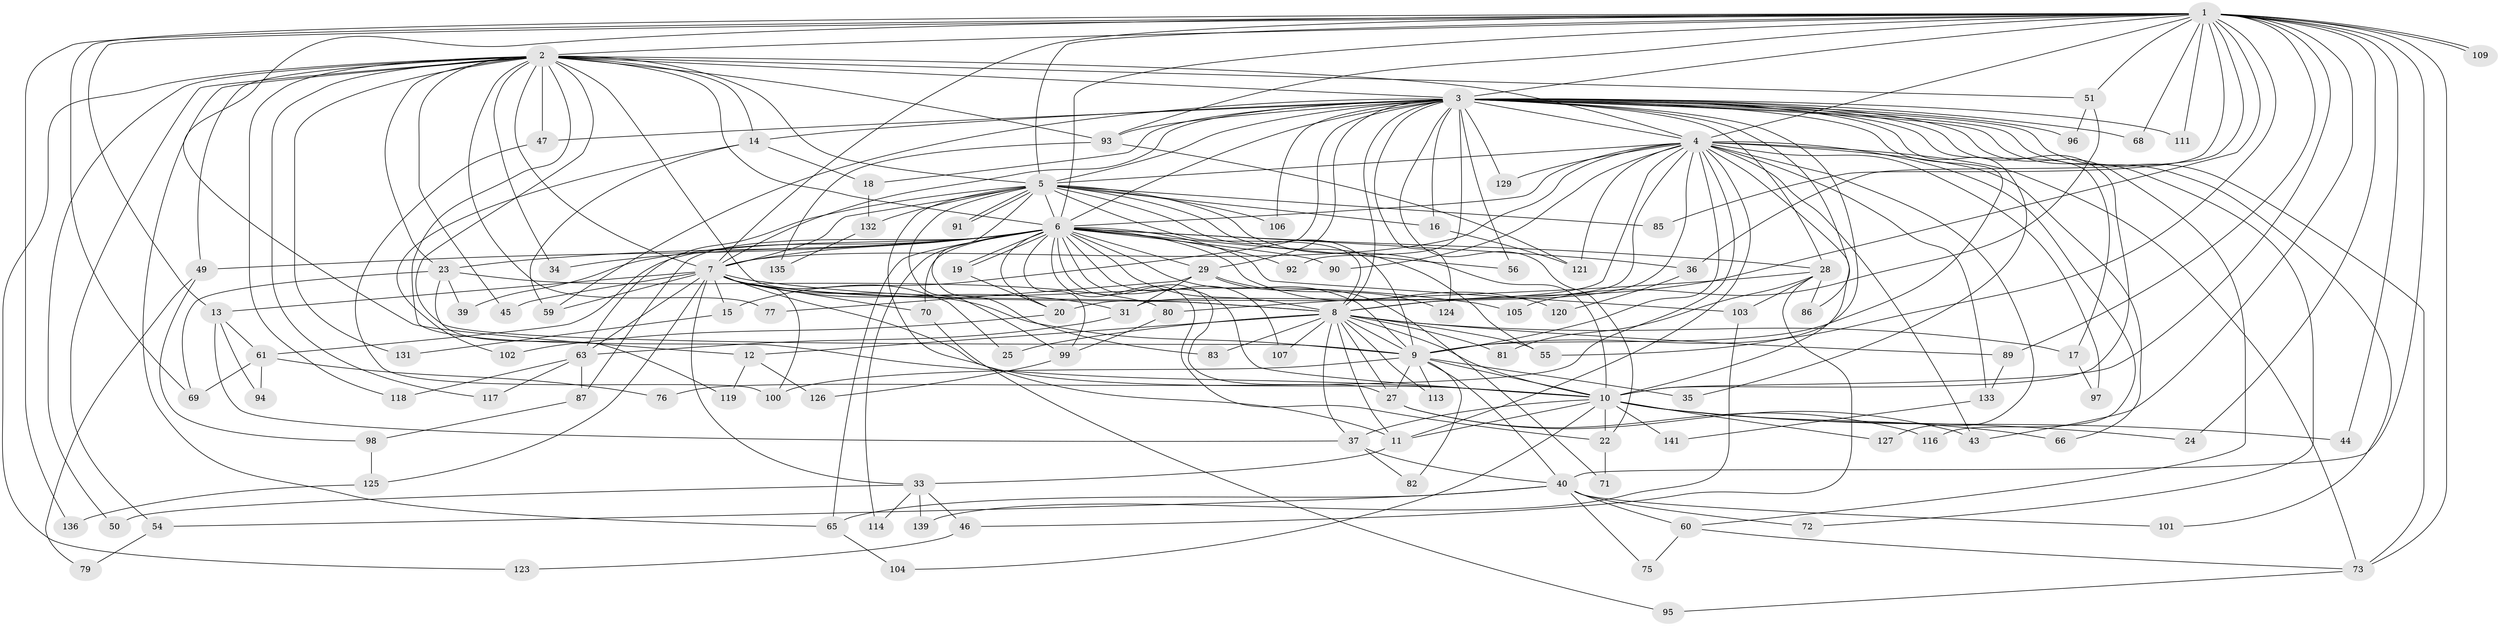 // original degree distribution, {27: 0.007042253521126761, 25: 0.014084507042253521, 38: 0.007042253521126761, 19: 0.014084507042253521, 22: 0.007042253521126761, 35: 0.007042253521126761, 18: 0.007042253521126761, 17: 0.007042253521126761, 5: 0.04929577464788732, 4: 0.11267605633802817, 3: 0.19718309859154928, 6: 0.028169014084507043, 2: 0.528169014084507, 7: 0.007042253521126761, 9: 0.007042253521126761}
// Generated by graph-tools (version 1.1) at 2025/11/02/27/25 16:11:07]
// undirected, 111 vertices, 267 edges
graph export_dot {
graph [start="1"]
  node [color=gray90,style=filled];
  1 [super="+26"];
  2 [super="+30"];
  3 [super="+53"];
  4 [super="+62"];
  5 [super="+78"];
  6 [super="+42"];
  7 [super="+21"];
  8 [super="+52"];
  9;
  10 [super="+122"];
  11 [super="+128"];
  12;
  13;
  14 [super="+38"];
  15;
  16 [super="+57"];
  17 [super="+32"];
  18;
  19 [super="+88"];
  20;
  22 [super="+48"];
  23 [super="+110"];
  24;
  25;
  27 [super="+67"];
  28 [super="+64"];
  29 [super="+58"];
  31;
  33;
  34;
  35;
  36;
  37 [super="+138"];
  39;
  40 [super="+41"];
  43;
  44;
  45;
  46;
  47;
  49;
  50;
  51;
  54;
  55 [super="+142"];
  56;
  59 [super="+115"];
  60 [super="+134"];
  61;
  63 [super="+74"];
  65 [super="+137"];
  66;
  68;
  69;
  70;
  71;
  72;
  73 [super="+84"];
  75;
  76;
  77;
  79;
  80;
  81;
  82;
  83;
  85;
  86;
  87;
  89;
  90;
  91;
  92;
  93 [super="+108"];
  94;
  95;
  96;
  97;
  98;
  99 [super="+112"];
  100 [super="+130"];
  101;
  102;
  103;
  104;
  105;
  106;
  107;
  109;
  111;
  113;
  114;
  116;
  117;
  118;
  119;
  120;
  121 [super="+140"];
  123;
  124;
  125;
  126;
  127;
  129;
  131;
  132;
  133;
  135;
  136;
  139;
  141;
  1 -- 2;
  1 -- 3;
  1 -- 4;
  1 -- 5;
  1 -- 6;
  1 -- 7;
  1 -- 8 [weight=2];
  1 -- 9;
  1 -- 10;
  1 -- 12;
  1 -- 13;
  1 -- 24;
  1 -- 36;
  1 -- 43;
  1 -- 44;
  1 -- 51;
  1 -- 68;
  1 -- 69;
  1 -- 85;
  1 -- 89;
  1 -- 109;
  1 -- 109;
  1 -- 111;
  1 -- 136;
  1 -- 40;
  1 -- 73;
  1 -- 93;
  2 -- 3 [weight=2];
  2 -- 4;
  2 -- 5;
  2 -- 6;
  2 -- 7;
  2 -- 8 [weight=2];
  2 -- 9;
  2 -- 10;
  2 -- 14;
  2 -- 23;
  2 -- 34;
  2 -- 45;
  2 -- 47;
  2 -- 49;
  2 -- 50;
  2 -- 51;
  2 -- 54;
  2 -- 77;
  2 -- 117;
  2 -- 118;
  2 -- 123;
  2 -- 131;
  2 -- 93;
  2 -- 65;
  3 -- 4;
  3 -- 5;
  3 -- 6;
  3 -- 7;
  3 -- 8;
  3 -- 9;
  3 -- 10;
  3 -- 14 [weight=2];
  3 -- 15;
  3 -- 16;
  3 -- 17 [weight=2];
  3 -- 18;
  3 -- 22;
  3 -- 28;
  3 -- 29;
  3 -- 35;
  3 -- 47;
  3 -- 56;
  3 -- 60;
  3 -- 68;
  3 -- 72;
  3 -- 73;
  3 -- 86;
  3 -- 92;
  3 -- 96;
  3 -- 101;
  3 -- 106;
  3 -- 111;
  3 -- 124;
  3 -- 129;
  3 -- 55;
  3 -- 93;
  3 -- 59;
  4 -- 5;
  4 -- 6;
  4 -- 7;
  4 -- 8;
  4 -- 9;
  4 -- 10;
  4 -- 20;
  4 -- 31;
  4 -- 66;
  4 -- 76;
  4 -- 97;
  4 -- 129;
  4 -- 133;
  4 -- 116;
  4 -- 73;
  4 -- 90;
  4 -- 43;
  4 -- 127;
  4 -- 11;
  4 -- 121;
  5 -- 6;
  5 -- 7;
  5 -- 8;
  5 -- 9 [weight=2];
  5 -- 10;
  5 -- 11;
  5 -- 16 [weight=2];
  5 -- 55;
  5 -- 83;
  5 -- 85;
  5 -- 91;
  5 -- 91;
  5 -- 106;
  5 -- 132;
  5 -- 63;
  5 -- 99;
  6 -- 7;
  6 -- 8;
  6 -- 9;
  6 -- 10 [weight=2];
  6 -- 19;
  6 -- 19;
  6 -- 20;
  6 -- 22;
  6 -- 23;
  6 -- 27;
  6 -- 28 [weight=2];
  6 -- 29;
  6 -- 34;
  6 -- 36;
  6 -- 39;
  6 -- 49;
  6 -- 56;
  6 -- 61;
  6 -- 65;
  6 -- 70;
  6 -- 87;
  6 -- 90;
  6 -- 92;
  6 -- 99;
  6 -- 103;
  6 -- 107;
  6 -- 114;
  6 -- 120;
  7 -- 8 [weight=2];
  7 -- 9;
  7 -- 10;
  7 -- 13;
  7 -- 15;
  7 -- 25;
  7 -- 31;
  7 -- 33;
  7 -- 59;
  7 -- 70;
  7 -- 105;
  7 -- 45;
  7 -- 100;
  7 -- 125;
  7 -- 63;
  8 -- 9 [weight=2];
  8 -- 10;
  8 -- 11;
  8 -- 12;
  8 -- 17;
  8 -- 25;
  8 -- 27;
  8 -- 55;
  8 -- 81;
  8 -- 83;
  8 -- 89;
  8 -- 107;
  8 -- 113;
  8 -- 37;
  9 -- 10;
  9 -- 35;
  9 -- 40;
  9 -- 82;
  9 -- 113;
  9 -- 27;
  9 -- 100;
  10 -- 24;
  10 -- 37;
  10 -- 44;
  10 -- 66;
  10 -- 104;
  10 -- 127;
  10 -- 141;
  10 -- 11;
  10 -- 22;
  11 -- 33;
  12 -- 119;
  12 -- 126;
  13 -- 37;
  13 -- 61;
  13 -- 94;
  14 -- 18;
  14 -- 59;
  14 -- 102;
  15 -- 131;
  16 -- 121;
  17 -- 97;
  18 -- 132;
  19 -- 20;
  20 -- 102;
  22 -- 71;
  23 -- 39;
  23 -- 80;
  23 -- 119;
  23 -- 69;
  27 -- 43;
  27 -- 116;
  28 -- 46;
  28 -- 81;
  28 -- 86;
  28 -- 103;
  28 -- 80;
  29 -- 77;
  29 -- 71;
  29 -- 124;
  29 -- 31;
  31 -- 63;
  33 -- 46;
  33 -- 50;
  33 -- 114;
  33 -- 139;
  36 -- 120;
  37 -- 40;
  37 -- 82;
  40 -- 54;
  40 -- 60;
  40 -- 65;
  40 -- 72;
  40 -- 75;
  40 -- 101;
  46 -- 123;
  47 -- 100;
  49 -- 79;
  49 -- 98;
  51 -- 96;
  51 -- 105;
  54 -- 79;
  60 -- 75;
  60 -- 73;
  61 -- 69;
  61 -- 76;
  61 -- 94;
  63 -- 87;
  63 -- 117;
  63 -- 118;
  65 -- 104;
  70 -- 95;
  73 -- 95;
  80 -- 99;
  87 -- 98;
  89 -- 133;
  93 -- 135;
  93 -- 121;
  98 -- 125;
  99 -- 126;
  103 -- 139;
  125 -- 136;
  132 -- 135;
  133 -- 141;
}
